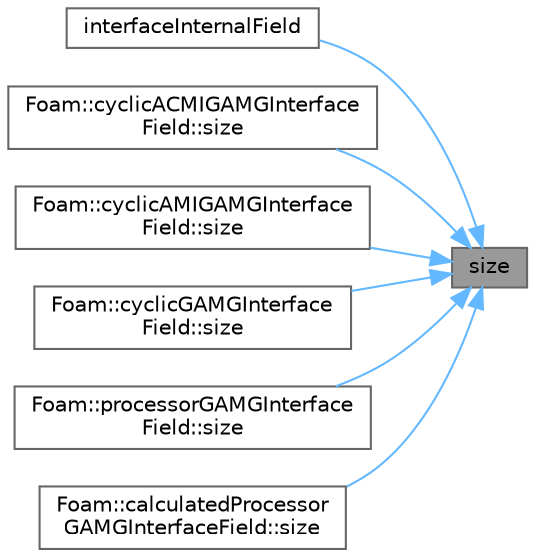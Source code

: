 digraph "size"
{
 // LATEX_PDF_SIZE
  bgcolor="transparent";
  edge [fontname=Helvetica,fontsize=10,labelfontname=Helvetica,labelfontsize=10];
  node [fontname=Helvetica,fontsize=10,shape=box,height=0.2,width=0.4];
  rankdir="RL";
  Node1 [id="Node000001",label="size",height=0.2,width=0.4,color="gray40", fillcolor="grey60", style="filled", fontcolor="black",tooltip=" "];
  Node1 -> Node2 [id="edge1_Node000001_Node000002",dir="back",color="steelblue1",style="solid",tooltip=" "];
  Node2 [id="Node000002",label="interfaceInternalField",height=0.2,width=0.4,color="grey40", fillcolor="white", style="filled",URL="$classFoam_1_1GAMGInterface.html#a7e5e781550a923dc5345b26612baf12e",tooltip=" "];
  Node1 -> Node3 [id="edge2_Node000001_Node000003",dir="back",color="steelblue1",style="solid",tooltip=" "];
  Node3 [id="Node000003",label="Foam::cyclicACMIGAMGInterface\lField::size",height=0.2,width=0.4,color="grey40", fillcolor="white", style="filled",URL="$classFoam_1_1cyclicACMIGAMGInterfaceField.html#a9facbf0a118d395c89884e45a5ca4e4b",tooltip=" "];
  Node1 -> Node4 [id="edge3_Node000001_Node000004",dir="back",color="steelblue1",style="solid",tooltip=" "];
  Node4 [id="Node000004",label="Foam::cyclicAMIGAMGInterface\lField::size",height=0.2,width=0.4,color="grey40", fillcolor="white", style="filled",URL="$classFoam_1_1cyclicAMIGAMGInterfaceField.html#a9facbf0a118d395c89884e45a5ca4e4b",tooltip=" "];
  Node1 -> Node5 [id="edge4_Node000001_Node000005",dir="back",color="steelblue1",style="solid",tooltip=" "];
  Node5 [id="Node000005",label="Foam::cyclicGAMGInterface\lField::size",height=0.2,width=0.4,color="grey40", fillcolor="white", style="filled",URL="$classFoam_1_1cyclicGAMGInterfaceField.html#a9facbf0a118d395c89884e45a5ca4e4b",tooltip=" "];
  Node1 -> Node6 [id="edge5_Node000001_Node000006",dir="back",color="steelblue1",style="solid",tooltip=" "];
  Node6 [id="Node000006",label="Foam::processorGAMGInterface\lField::size",height=0.2,width=0.4,color="grey40", fillcolor="white", style="filled",URL="$classFoam_1_1processorGAMGInterfaceField.html#a9facbf0a118d395c89884e45a5ca4e4b",tooltip=" "];
  Node1 -> Node7 [id="edge6_Node000001_Node000007",dir="back",color="steelblue1",style="solid",tooltip=" "];
  Node7 [id="Node000007",label="Foam::calculatedProcessor\lGAMGInterfaceField::size",height=0.2,width=0.4,color="grey40", fillcolor="white", style="filled",URL="$classFoam_1_1calculatedProcessorGAMGInterfaceField.html#a9facbf0a118d395c89884e45a5ca4e4b",tooltip=" "];
}
